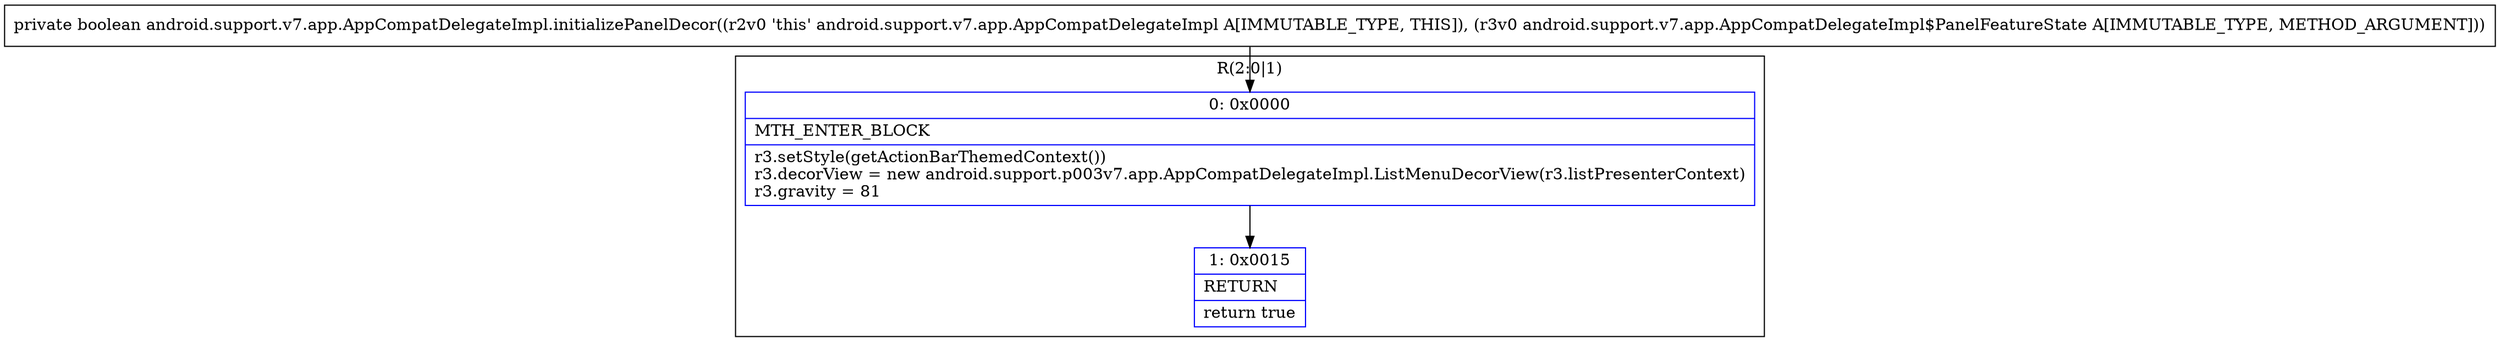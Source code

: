 digraph "CFG forandroid.support.v7.app.AppCompatDelegateImpl.initializePanelDecor(Landroid\/support\/v7\/app\/AppCompatDelegateImpl$PanelFeatureState;)Z" {
subgraph cluster_Region_2016024146 {
label = "R(2:0|1)";
node [shape=record,color=blue];
Node_0 [shape=record,label="{0\:\ 0x0000|MTH_ENTER_BLOCK\l|r3.setStyle(getActionBarThemedContext())\lr3.decorView = new android.support.p003v7.app.AppCompatDelegateImpl.ListMenuDecorView(r3.listPresenterContext)\lr3.gravity = 81\l}"];
Node_1 [shape=record,label="{1\:\ 0x0015|RETURN\l|return true\l}"];
}
MethodNode[shape=record,label="{private boolean android.support.v7.app.AppCompatDelegateImpl.initializePanelDecor((r2v0 'this' android.support.v7.app.AppCompatDelegateImpl A[IMMUTABLE_TYPE, THIS]), (r3v0 android.support.v7.app.AppCompatDelegateImpl$PanelFeatureState A[IMMUTABLE_TYPE, METHOD_ARGUMENT])) }"];
MethodNode -> Node_0;
Node_0 -> Node_1;
}

